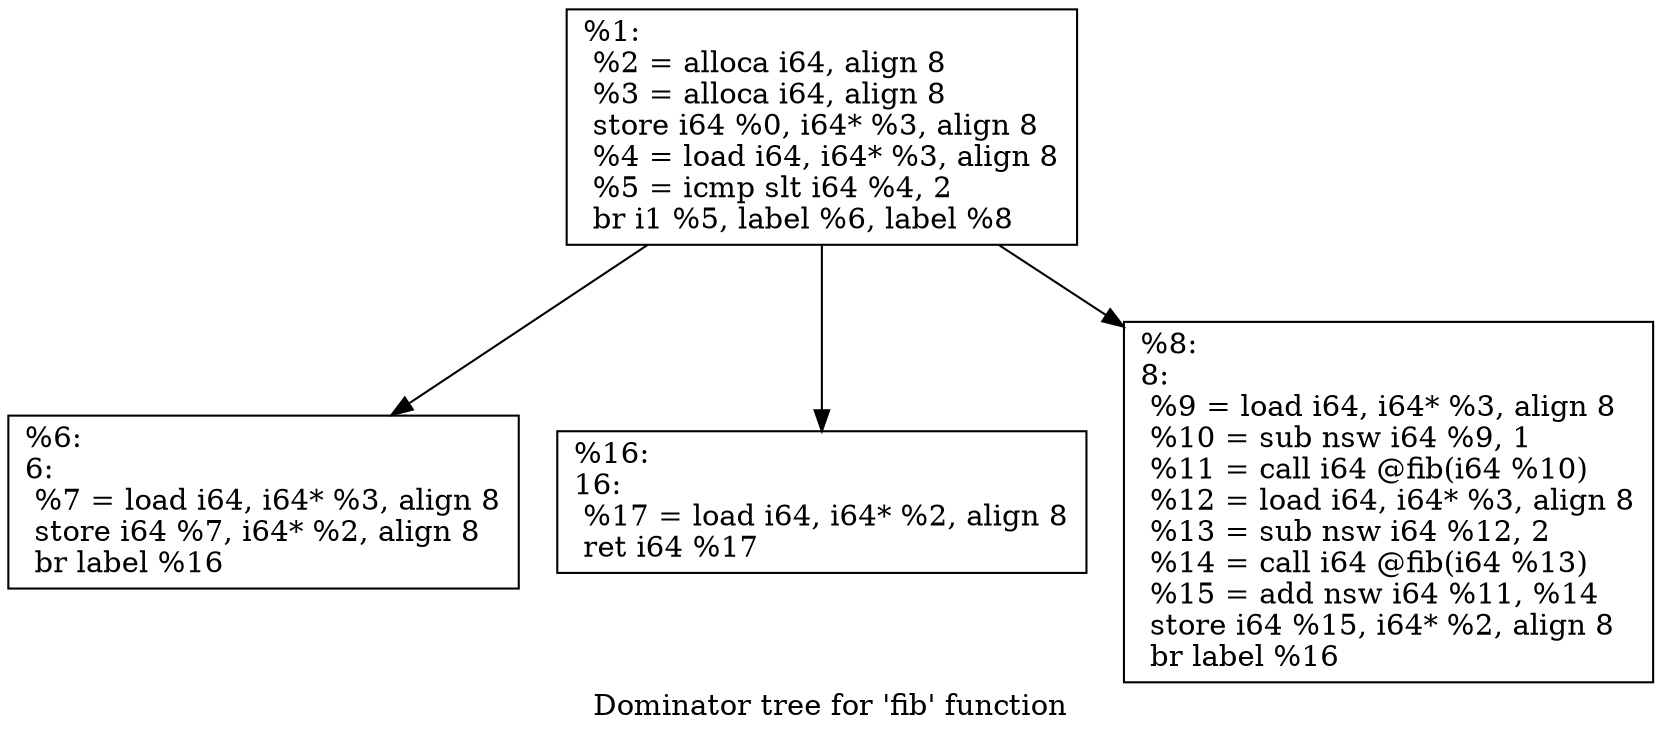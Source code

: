 digraph "Dominator tree for 'fib' function" {
	label="Dominator tree for 'fib' function";

	Node0x55e242cfcaa0 [shape=record,label="{%1:\l  %2 = alloca i64, align 8\l  %3 = alloca i64, align 8\l  store i64 %0, i64* %3, align 8\l  %4 = load i64, i64* %3, align 8\l  %5 = icmp slt i64 %4, 2\l  br i1 %5, label %6, label %8\l}"];
	Node0x55e242cfcaa0 -> Node0x55e242cfcf10;
	Node0x55e242cfcaa0 -> Node0x55e242cfcf70;
	Node0x55e242cfcaa0 -> Node0x55e242cfcfd0;
	Node0x55e242cfcf10 [shape=record,label="{%6:\l6:                                                \l  %7 = load i64, i64* %3, align 8\l  store i64 %7, i64* %2, align 8\l  br label %16\l}"];
	Node0x55e242cfcf70 [shape=record,label="{%16:\l16:                                               \l  %17 = load i64, i64* %2, align 8\l  ret i64 %17\l}"];
	Node0x55e242cfcfd0 [shape=record,label="{%8:\l8:                                                \l  %9 = load i64, i64* %3, align 8\l  %10 = sub nsw i64 %9, 1\l  %11 = call i64 @fib(i64 %10)\l  %12 = load i64, i64* %3, align 8\l  %13 = sub nsw i64 %12, 2\l  %14 = call i64 @fib(i64 %13)\l  %15 = add nsw i64 %11, %14\l  store i64 %15, i64* %2, align 8\l  br label %16\l}"];
}
